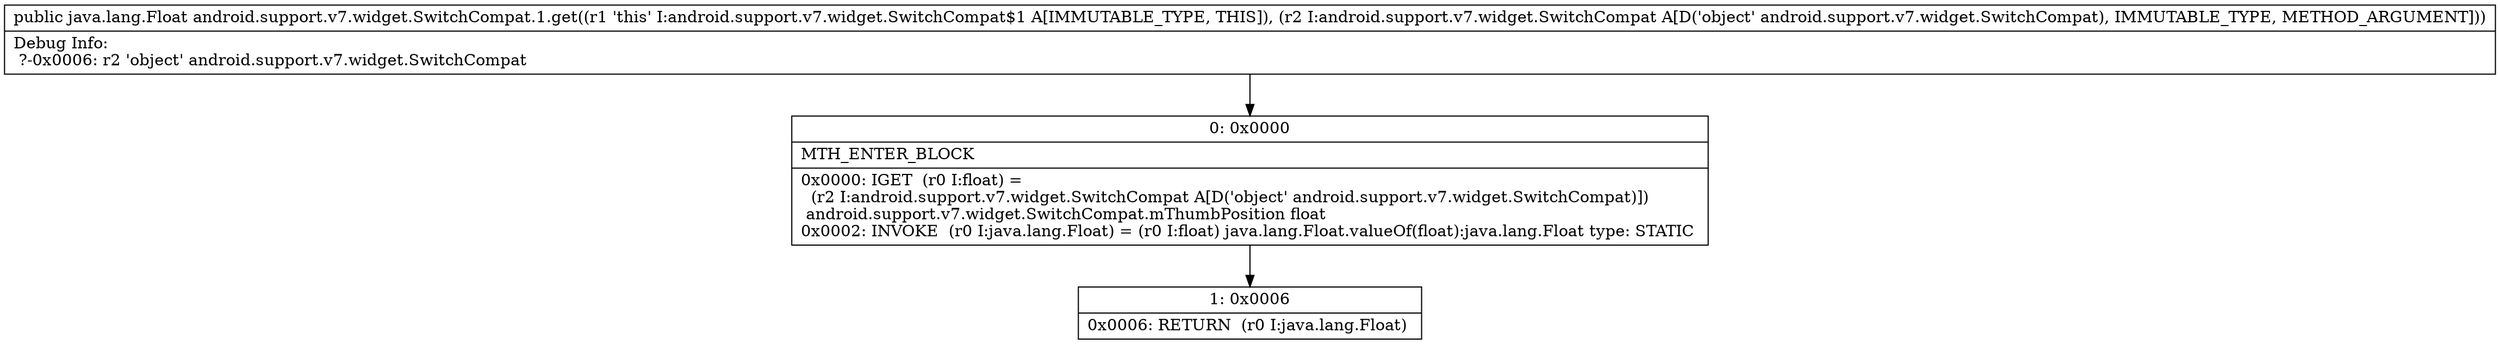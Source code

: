 digraph "CFG forandroid.support.v7.widget.SwitchCompat.1.get(Landroid\/support\/v7\/widget\/SwitchCompat;)Ljava\/lang\/Float;" {
Node_0 [shape=record,label="{0\:\ 0x0000|MTH_ENTER_BLOCK\l|0x0000: IGET  (r0 I:float) = \l  (r2 I:android.support.v7.widget.SwitchCompat A[D('object' android.support.v7.widget.SwitchCompat)])\l android.support.v7.widget.SwitchCompat.mThumbPosition float \l0x0002: INVOKE  (r0 I:java.lang.Float) = (r0 I:float) java.lang.Float.valueOf(float):java.lang.Float type: STATIC \l}"];
Node_1 [shape=record,label="{1\:\ 0x0006|0x0006: RETURN  (r0 I:java.lang.Float) \l}"];
MethodNode[shape=record,label="{public java.lang.Float android.support.v7.widget.SwitchCompat.1.get((r1 'this' I:android.support.v7.widget.SwitchCompat$1 A[IMMUTABLE_TYPE, THIS]), (r2 I:android.support.v7.widget.SwitchCompat A[D('object' android.support.v7.widget.SwitchCompat), IMMUTABLE_TYPE, METHOD_ARGUMENT]))  | Debug Info:\l  ?\-0x0006: r2 'object' android.support.v7.widget.SwitchCompat\l}"];
MethodNode -> Node_0;
Node_0 -> Node_1;
}

